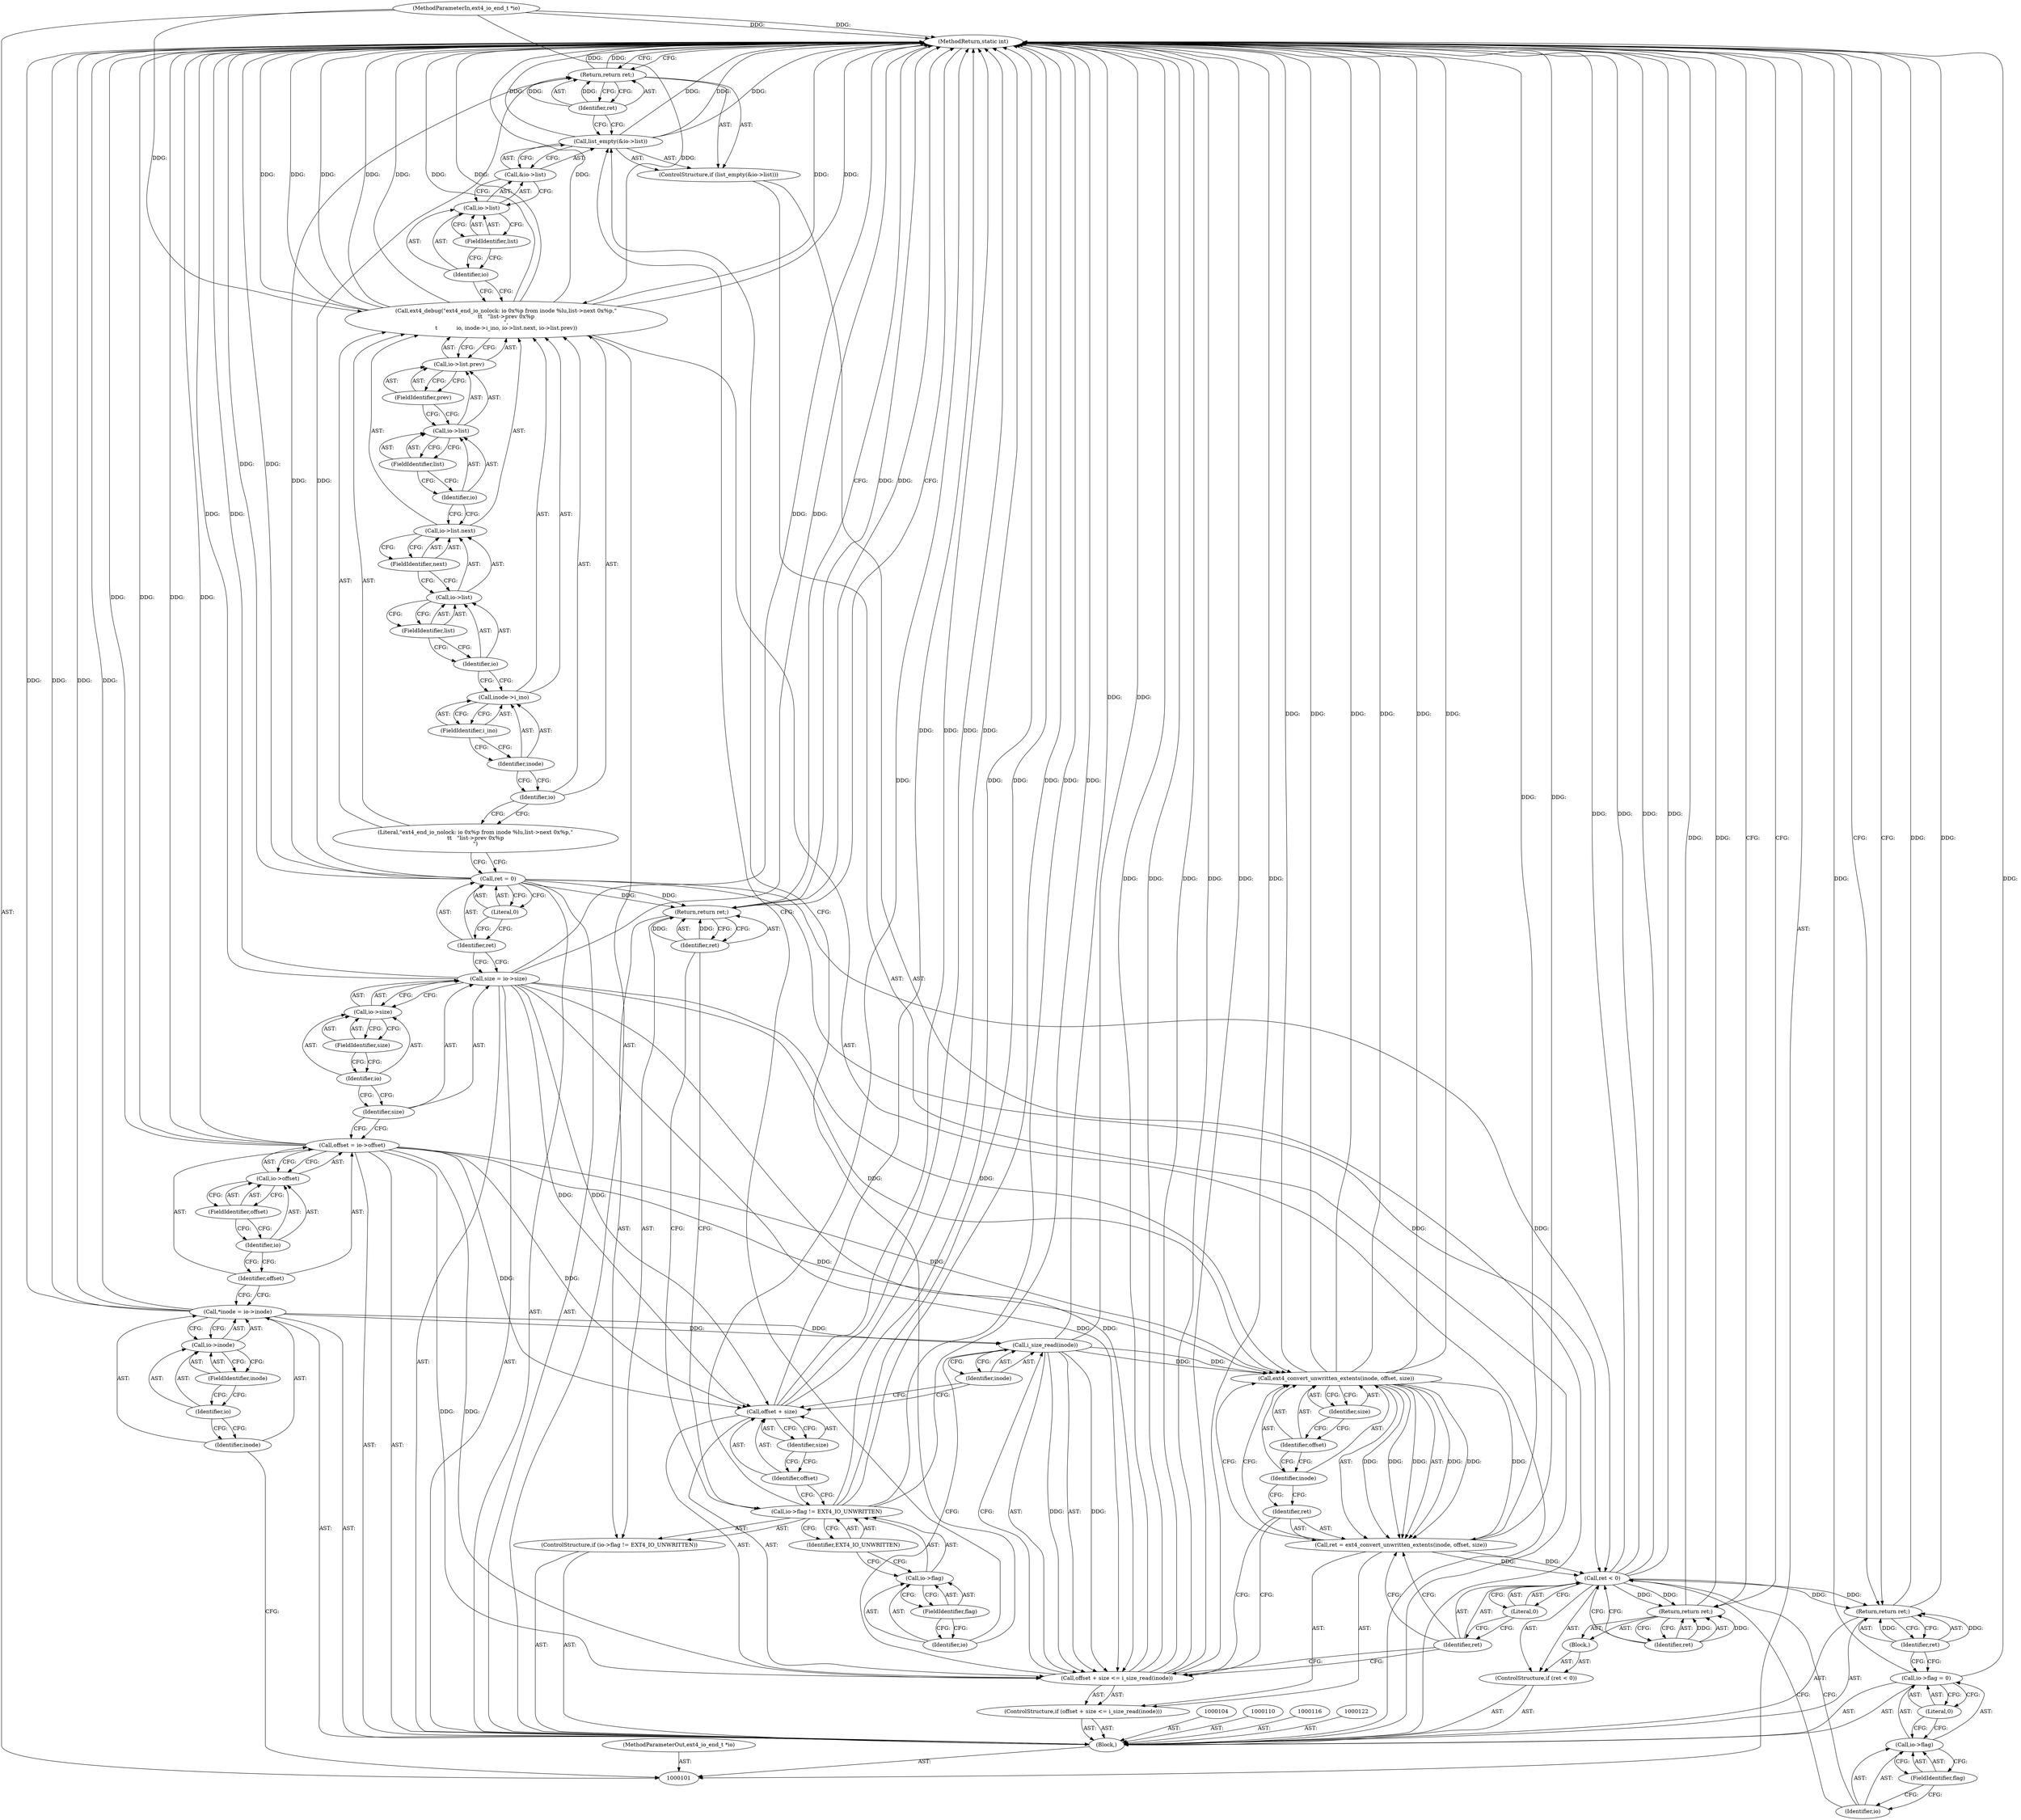 digraph "1_linux_744692dc059845b2a3022119871846e74d4f6e11_4" {
"1000185" [label="(MethodReturn,static int)"];
"1000102" [label="(MethodParameterIn,ext4_io_end_t *io)"];
"1000257" [label="(MethodParameterOut,ext4_io_end_t *io)"];
"1000128" [label="(Identifier,io)"];
"1000129" [label="(Call,inode->i_ino)"];
"1000130" [label="(Identifier,inode)"];
"1000131" [label="(FieldIdentifier,i_ino)"];
"1000132" [label="(Call,io->list.next)"];
"1000133" [label="(Call,io->list)"];
"1000134" [label="(Identifier,io)"];
"1000135" [label="(FieldIdentifier,list)"];
"1000136" [label="(FieldIdentifier,next)"];
"1000137" [label="(Call,io->list.prev)"];
"1000138" [label="(Call,io->list)"];
"1000139" [label="(Identifier,io)"];
"1000140" [label="(FieldIdentifier,list)"];
"1000141" [label="(FieldIdentifier,prev)"];
"1000142" [label="(ControlStructure,if (list_empty(&io->list)))"];
"1000144" [label="(Call,&io->list)"];
"1000145" [label="(Call,io->list)"];
"1000146" [label="(Identifier,io)"];
"1000147" [label="(FieldIdentifier,list)"];
"1000143" [label="(Call,list_empty(&io->list))"];
"1000148" [label="(Return,return ret;)"];
"1000149" [label="(Identifier,ret)"];
"1000154" [label="(FieldIdentifier,flag)"];
"1000155" [label="(Identifier,EXT4_IO_UNWRITTEN)"];
"1000150" [label="(ControlStructure,if (io->flag != EXT4_IO_UNWRITTEN))"];
"1000151" [label="(Call,io->flag != EXT4_IO_UNWRITTEN)"];
"1000152" [label="(Call,io->flag)"];
"1000153" [label="(Identifier,io)"];
"1000157" [label="(Identifier,ret)"];
"1000156" [label="(Return,return ret;)"];
"1000158" [label="(ControlStructure,if (offset + size <= i_size_read(inode)))"];
"1000162" [label="(Identifier,size)"];
"1000163" [label="(Call,i_size_read(inode))"];
"1000164" [label="(Identifier,inode)"];
"1000159" [label="(Call,offset + size <= i_size_read(inode))"];
"1000160" [label="(Call,offset + size)"];
"1000161" [label="(Identifier,offset)"];
"1000165" [label="(Call,ret = ext4_convert_unwritten_extents(inode, offset, size))"];
"1000166" [label="(Identifier,ret)"];
"1000168" [label="(Identifier,inode)"];
"1000169" [label="(Identifier,offset)"];
"1000170" [label="(Identifier,size)"];
"1000167" [label="(Call,ext4_convert_unwritten_extents(inode, offset, size))"];
"1000103" [label="(Block,)"];
"1000174" [label="(Literal,0)"];
"1000175" [label="(Block,)"];
"1000171" [label="(ControlStructure,if (ret < 0))"];
"1000172" [label="(Call,ret < 0)"];
"1000173" [label="(Identifier,ret)"];
"1000176" [label="(Return,return ret;)"];
"1000177" [label="(Identifier,ret)"];
"1000178" [label="(Call,io->flag = 0)"];
"1000179" [label="(Call,io->flag)"];
"1000180" [label="(Identifier,io)"];
"1000182" [label="(Literal,0)"];
"1000181" [label="(FieldIdentifier,flag)"];
"1000105" [label="(Call,*inode = io->inode)"];
"1000106" [label="(Identifier,inode)"];
"1000107" [label="(Call,io->inode)"];
"1000108" [label="(Identifier,io)"];
"1000109" [label="(FieldIdentifier,inode)"];
"1000183" [label="(Return,return ret;)"];
"1000184" [label="(Identifier,ret)"];
"1000113" [label="(Call,io->offset)"];
"1000114" [label="(Identifier,io)"];
"1000115" [label="(FieldIdentifier,offset)"];
"1000111" [label="(Call,offset = io->offset)"];
"1000112" [label="(Identifier,offset)"];
"1000119" [label="(Call,io->size)"];
"1000120" [label="(Identifier,io)"];
"1000121" [label="(FieldIdentifier,size)"];
"1000117" [label="(Call,size = io->size)"];
"1000118" [label="(Identifier,size)"];
"1000125" [label="(Literal,0)"];
"1000123" [label="(Call,ret = 0)"];
"1000124" [label="(Identifier,ret)"];
"1000126" [label="(Call,ext4_debug(\"ext4_end_io_nolock: io 0x%p from inode %lu,list->next 0x%p,\"\n\t\t   \"list->prev 0x%p\n\",\n\t           io, inode->i_ino, io->list.next, io->list.prev))"];
"1000127" [label="(Literal,\"ext4_end_io_nolock: io 0x%p from inode %lu,list->next 0x%p,\"\n\t\t   \"list->prev 0x%p\n\")"];
"1000185" -> "1000101"  [label="AST: "];
"1000185" -> "1000148"  [label="CFG: "];
"1000185" -> "1000156"  [label="CFG: "];
"1000185" -> "1000176"  [label="CFG: "];
"1000185" -> "1000183"  [label="CFG: "];
"1000183" -> "1000185"  [label="DDG: "];
"1000148" -> "1000185"  [label="DDG: "];
"1000172" -> "1000185"  [label="DDG: "];
"1000172" -> "1000185"  [label="DDG: "];
"1000167" -> "1000185"  [label="DDG: "];
"1000167" -> "1000185"  [label="DDG: "];
"1000167" -> "1000185"  [label="DDG: "];
"1000178" -> "1000185"  [label="DDG: "];
"1000159" -> "1000185"  [label="DDG: "];
"1000159" -> "1000185"  [label="DDG: "];
"1000159" -> "1000185"  [label="DDG: "];
"1000151" -> "1000185"  [label="DDG: "];
"1000151" -> "1000185"  [label="DDG: "];
"1000151" -> "1000185"  [label="DDG: "];
"1000117" -> "1000185"  [label="DDG: "];
"1000117" -> "1000185"  [label="DDG: "];
"1000143" -> "1000185"  [label="DDG: "];
"1000143" -> "1000185"  [label="DDG: "];
"1000126" -> "1000185"  [label="DDG: "];
"1000126" -> "1000185"  [label="DDG: "];
"1000126" -> "1000185"  [label="DDG: "];
"1000126" -> "1000185"  [label="DDG: "];
"1000126" -> "1000185"  [label="DDG: "];
"1000163" -> "1000185"  [label="DDG: "];
"1000105" -> "1000185"  [label="DDG: "];
"1000105" -> "1000185"  [label="DDG: "];
"1000165" -> "1000185"  [label="DDG: "];
"1000102" -> "1000185"  [label="DDG: "];
"1000111" -> "1000185"  [label="DDG: "];
"1000111" -> "1000185"  [label="DDG: "];
"1000160" -> "1000185"  [label="DDG: "];
"1000160" -> "1000185"  [label="DDG: "];
"1000123" -> "1000185"  [label="DDG: "];
"1000156" -> "1000185"  [label="DDG: "];
"1000176" -> "1000185"  [label="DDG: "];
"1000102" -> "1000101"  [label="AST: "];
"1000102" -> "1000185"  [label="DDG: "];
"1000102" -> "1000126"  [label="DDG: "];
"1000257" -> "1000101"  [label="AST: "];
"1000128" -> "1000126"  [label="AST: "];
"1000128" -> "1000127"  [label="CFG: "];
"1000130" -> "1000128"  [label="CFG: "];
"1000129" -> "1000126"  [label="AST: "];
"1000129" -> "1000131"  [label="CFG: "];
"1000130" -> "1000129"  [label="AST: "];
"1000131" -> "1000129"  [label="AST: "];
"1000134" -> "1000129"  [label="CFG: "];
"1000130" -> "1000129"  [label="AST: "];
"1000130" -> "1000128"  [label="CFG: "];
"1000131" -> "1000130"  [label="CFG: "];
"1000131" -> "1000129"  [label="AST: "];
"1000131" -> "1000130"  [label="CFG: "];
"1000129" -> "1000131"  [label="CFG: "];
"1000132" -> "1000126"  [label="AST: "];
"1000132" -> "1000136"  [label="CFG: "];
"1000133" -> "1000132"  [label="AST: "];
"1000136" -> "1000132"  [label="AST: "];
"1000139" -> "1000132"  [label="CFG: "];
"1000133" -> "1000132"  [label="AST: "];
"1000133" -> "1000135"  [label="CFG: "];
"1000134" -> "1000133"  [label="AST: "];
"1000135" -> "1000133"  [label="AST: "];
"1000136" -> "1000133"  [label="CFG: "];
"1000134" -> "1000133"  [label="AST: "];
"1000134" -> "1000129"  [label="CFG: "];
"1000135" -> "1000134"  [label="CFG: "];
"1000135" -> "1000133"  [label="AST: "];
"1000135" -> "1000134"  [label="CFG: "];
"1000133" -> "1000135"  [label="CFG: "];
"1000136" -> "1000132"  [label="AST: "];
"1000136" -> "1000133"  [label="CFG: "];
"1000132" -> "1000136"  [label="CFG: "];
"1000137" -> "1000126"  [label="AST: "];
"1000137" -> "1000141"  [label="CFG: "];
"1000138" -> "1000137"  [label="AST: "];
"1000141" -> "1000137"  [label="AST: "];
"1000126" -> "1000137"  [label="CFG: "];
"1000138" -> "1000137"  [label="AST: "];
"1000138" -> "1000140"  [label="CFG: "];
"1000139" -> "1000138"  [label="AST: "];
"1000140" -> "1000138"  [label="AST: "];
"1000141" -> "1000138"  [label="CFG: "];
"1000139" -> "1000138"  [label="AST: "];
"1000139" -> "1000132"  [label="CFG: "];
"1000140" -> "1000139"  [label="CFG: "];
"1000140" -> "1000138"  [label="AST: "];
"1000140" -> "1000139"  [label="CFG: "];
"1000138" -> "1000140"  [label="CFG: "];
"1000141" -> "1000137"  [label="AST: "];
"1000141" -> "1000138"  [label="CFG: "];
"1000137" -> "1000141"  [label="CFG: "];
"1000142" -> "1000103"  [label="AST: "];
"1000143" -> "1000142"  [label="AST: "];
"1000148" -> "1000142"  [label="AST: "];
"1000144" -> "1000143"  [label="AST: "];
"1000144" -> "1000145"  [label="CFG: "];
"1000145" -> "1000144"  [label="AST: "];
"1000143" -> "1000144"  [label="CFG: "];
"1000145" -> "1000144"  [label="AST: "];
"1000145" -> "1000147"  [label="CFG: "];
"1000146" -> "1000145"  [label="AST: "];
"1000147" -> "1000145"  [label="AST: "];
"1000144" -> "1000145"  [label="CFG: "];
"1000146" -> "1000145"  [label="AST: "];
"1000146" -> "1000126"  [label="CFG: "];
"1000147" -> "1000146"  [label="CFG: "];
"1000147" -> "1000145"  [label="AST: "];
"1000147" -> "1000146"  [label="CFG: "];
"1000145" -> "1000147"  [label="CFG: "];
"1000143" -> "1000142"  [label="AST: "];
"1000143" -> "1000144"  [label="CFG: "];
"1000144" -> "1000143"  [label="AST: "];
"1000149" -> "1000143"  [label="CFG: "];
"1000153" -> "1000143"  [label="CFG: "];
"1000143" -> "1000185"  [label="DDG: "];
"1000143" -> "1000185"  [label="DDG: "];
"1000148" -> "1000142"  [label="AST: "];
"1000148" -> "1000149"  [label="CFG: "];
"1000149" -> "1000148"  [label="AST: "];
"1000185" -> "1000148"  [label="CFG: "];
"1000148" -> "1000185"  [label="DDG: "];
"1000149" -> "1000148"  [label="DDG: "];
"1000123" -> "1000148"  [label="DDG: "];
"1000149" -> "1000148"  [label="AST: "];
"1000149" -> "1000143"  [label="CFG: "];
"1000148" -> "1000149"  [label="CFG: "];
"1000149" -> "1000148"  [label="DDG: "];
"1000154" -> "1000152"  [label="AST: "];
"1000154" -> "1000153"  [label="CFG: "];
"1000152" -> "1000154"  [label="CFG: "];
"1000155" -> "1000151"  [label="AST: "];
"1000155" -> "1000152"  [label="CFG: "];
"1000151" -> "1000155"  [label="CFG: "];
"1000150" -> "1000103"  [label="AST: "];
"1000151" -> "1000150"  [label="AST: "];
"1000156" -> "1000150"  [label="AST: "];
"1000151" -> "1000150"  [label="AST: "];
"1000151" -> "1000155"  [label="CFG: "];
"1000152" -> "1000151"  [label="AST: "];
"1000155" -> "1000151"  [label="AST: "];
"1000157" -> "1000151"  [label="CFG: "];
"1000161" -> "1000151"  [label="CFG: "];
"1000151" -> "1000185"  [label="DDG: "];
"1000151" -> "1000185"  [label="DDG: "];
"1000151" -> "1000185"  [label="DDG: "];
"1000152" -> "1000151"  [label="AST: "];
"1000152" -> "1000154"  [label="CFG: "];
"1000153" -> "1000152"  [label="AST: "];
"1000154" -> "1000152"  [label="AST: "];
"1000155" -> "1000152"  [label="CFG: "];
"1000153" -> "1000152"  [label="AST: "];
"1000153" -> "1000143"  [label="CFG: "];
"1000154" -> "1000153"  [label="CFG: "];
"1000157" -> "1000156"  [label="AST: "];
"1000157" -> "1000151"  [label="CFG: "];
"1000156" -> "1000157"  [label="CFG: "];
"1000157" -> "1000156"  [label="DDG: "];
"1000156" -> "1000150"  [label="AST: "];
"1000156" -> "1000157"  [label="CFG: "];
"1000157" -> "1000156"  [label="AST: "];
"1000185" -> "1000156"  [label="CFG: "];
"1000156" -> "1000185"  [label="DDG: "];
"1000157" -> "1000156"  [label="DDG: "];
"1000123" -> "1000156"  [label="DDG: "];
"1000158" -> "1000103"  [label="AST: "];
"1000159" -> "1000158"  [label="AST: "];
"1000165" -> "1000158"  [label="AST: "];
"1000162" -> "1000160"  [label="AST: "];
"1000162" -> "1000161"  [label="CFG: "];
"1000160" -> "1000162"  [label="CFG: "];
"1000163" -> "1000159"  [label="AST: "];
"1000163" -> "1000164"  [label="CFG: "];
"1000164" -> "1000163"  [label="AST: "];
"1000159" -> "1000163"  [label="CFG: "];
"1000163" -> "1000185"  [label="DDG: "];
"1000163" -> "1000159"  [label="DDG: "];
"1000105" -> "1000163"  [label="DDG: "];
"1000163" -> "1000167"  [label="DDG: "];
"1000164" -> "1000163"  [label="AST: "];
"1000164" -> "1000160"  [label="CFG: "];
"1000163" -> "1000164"  [label="CFG: "];
"1000159" -> "1000158"  [label="AST: "];
"1000159" -> "1000163"  [label="CFG: "];
"1000160" -> "1000159"  [label="AST: "];
"1000163" -> "1000159"  [label="AST: "];
"1000166" -> "1000159"  [label="CFG: "];
"1000173" -> "1000159"  [label="CFG: "];
"1000159" -> "1000185"  [label="DDG: "];
"1000159" -> "1000185"  [label="DDG: "];
"1000159" -> "1000185"  [label="DDG: "];
"1000111" -> "1000159"  [label="DDG: "];
"1000117" -> "1000159"  [label="DDG: "];
"1000163" -> "1000159"  [label="DDG: "];
"1000160" -> "1000159"  [label="AST: "];
"1000160" -> "1000162"  [label="CFG: "];
"1000161" -> "1000160"  [label="AST: "];
"1000162" -> "1000160"  [label="AST: "];
"1000164" -> "1000160"  [label="CFG: "];
"1000160" -> "1000185"  [label="DDG: "];
"1000160" -> "1000185"  [label="DDG: "];
"1000111" -> "1000160"  [label="DDG: "];
"1000117" -> "1000160"  [label="DDG: "];
"1000161" -> "1000160"  [label="AST: "];
"1000161" -> "1000151"  [label="CFG: "];
"1000162" -> "1000161"  [label="CFG: "];
"1000165" -> "1000158"  [label="AST: "];
"1000165" -> "1000167"  [label="CFG: "];
"1000166" -> "1000165"  [label="AST: "];
"1000167" -> "1000165"  [label="AST: "];
"1000173" -> "1000165"  [label="CFG: "];
"1000165" -> "1000185"  [label="DDG: "];
"1000167" -> "1000165"  [label="DDG: "];
"1000167" -> "1000165"  [label="DDG: "];
"1000167" -> "1000165"  [label="DDG: "];
"1000165" -> "1000172"  [label="DDG: "];
"1000166" -> "1000165"  [label="AST: "];
"1000166" -> "1000159"  [label="CFG: "];
"1000168" -> "1000166"  [label="CFG: "];
"1000168" -> "1000167"  [label="AST: "];
"1000168" -> "1000166"  [label="CFG: "];
"1000169" -> "1000168"  [label="CFG: "];
"1000169" -> "1000167"  [label="AST: "];
"1000169" -> "1000168"  [label="CFG: "];
"1000170" -> "1000169"  [label="CFG: "];
"1000170" -> "1000167"  [label="AST: "];
"1000170" -> "1000169"  [label="CFG: "];
"1000167" -> "1000170"  [label="CFG: "];
"1000167" -> "1000165"  [label="AST: "];
"1000167" -> "1000170"  [label="CFG: "];
"1000168" -> "1000167"  [label="AST: "];
"1000169" -> "1000167"  [label="AST: "];
"1000170" -> "1000167"  [label="AST: "];
"1000165" -> "1000167"  [label="CFG: "];
"1000167" -> "1000185"  [label="DDG: "];
"1000167" -> "1000185"  [label="DDG: "];
"1000167" -> "1000185"  [label="DDG: "];
"1000167" -> "1000165"  [label="DDG: "];
"1000167" -> "1000165"  [label="DDG: "];
"1000167" -> "1000165"  [label="DDG: "];
"1000163" -> "1000167"  [label="DDG: "];
"1000111" -> "1000167"  [label="DDG: "];
"1000117" -> "1000167"  [label="DDG: "];
"1000103" -> "1000101"  [label="AST: "];
"1000104" -> "1000103"  [label="AST: "];
"1000105" -> "1000103"  [label="AST: "];
"1000110" -> "1000103"  [label="AST: "];
"1000111" -> "1000103"  [label="AST: "];
"1000116" -> "1000103"  [label="AST: "];
"1000117" -> "1000103"  [label="AST: "];
"1000122" -> "1000103"  [label="AST: "];
"1000123" -> "1000103"  [label="AST: "];
"1000126" -> "1000103"  [label="AST: "];
"1000142" -> "1000103"  [label="AST: "];
"1000150" -> "1000103"  [label="AST: "];
"1000158" -> "1000103"  [label="AST: "];
"1000171" -> "1000103"  [label="AST: "];
"1000178" -> "1000103"  [label="AST: "];
"1000183" -> "1000103"  [label="AST: "];
"1000174" -> "1000172"  [label="AST: "];
"1000174" -> "1000173"  [label="CFG: "];
"1000172" -> "1000174"  [label="CFG: "];
"1000175" -> "1000171"  [label="AST: "];
"1000176" -> "1000175"  [label="AST: "];
"1000171" -> "1000103"  [label="AST: "];
"1000172" -> "1000171"  [label="AST: "];
"1000175" -> "1000171"  [label="AST: "];
"1000172" -> "1000171"  [label="AST: "];
"1000172" -> "1000174"  [label="CFG: "];
"1000173" -> "1000172"  [label="AST: "];
"1000174" -> "1000172"  [label="AST: "];
"1000177" -> "1000172"  [label="CFG: "];
"1000180" -> "1000172"  [label="CFG: "];
"1000172" -> "1000185"  [label="DDG: "];
"1000172" -> "1000185"  [label="DDG: "];
"1000165" -> "1000172"  [label="DDG: "];
"1000123" -> "1000172"  [label="DDG: "];
"1000172" -> "1000176"  [label="DDG: "];
"1000172" -> "1000183"  [label="DDG: "];
"1000173" -> "1000172"  [label="AST: "];
"1000173" -> "1000165"  [label="CFG: "];
"1000173" -> "1000159"  [label="CFG: "];
"1000174" -> "1000173"  [label="CFG: "];
"1000176" -> "1000175"  [label="AST: "];
"1000176" -> "1000177"  [label="CFG: "];
"1000177" -> "1000176"  [label="AST: "];
"1000185" -> "1000176"  [label="CFG: "];
"1000176" -> "1000185"  [label="DDG: "];
"1000177" -> "1000176"  [label="DDG: "];
"1000172" -> "1000176"  [label="DDG: "];
"1000177" -> "1000176"  [label="AST: "];
"1000177" -> "1000172"  [label="CFG: "];
"1000176" -> "1000177"  [label="CFG: "];
"1000177" -> "1000176"  [label="DDG: "];
"1000178" -> "1000103"  [label="AST: "];
"1000178" -> "1000182"  [label="CFG: "];
"1000179" -> "1000178"  [label="AST: "];
"1000182" -> "1000178"  [label="AST: "];
"1000184" -> "1000178"  [label="CFG: "];
"1000178" -> "1000185"  [label="DDG: "];
"1000179" -> "1000178"  [label="AST: "];
"1000179" -> "1000181"  [label="CFG: "];
"1000180" -> "1000179"  [label="AST: "];
"1000181" -> "1000179"  [label="AST: "];
"1000182" -> "1000179"  [label="CFG: "];
"1000180" -> "1000179"  [label="AST: "];
"1000180" -> "1000172"  [label="CFG: "];
"1000181" -> "1000180"  [label="CFG: "];
"1000182" -> "1000178"  [label="AST: "];
"1000182" -> "1000179"  [label="CFG: "];
"1000178" -> "1000182"  [label="CFG: "];
"1000181" -> "1000179"  [label="AST: "];
"1000181" -> "1000180"  [label="CFG: "];
"1000179" -> "1000181"  [label="CFG: "];
"1000105" -> "1000103"  [label="AST: "];
"1000105" -> "1000107"  [label="CFG: "];
"1000106" -> "1000105"  [label="AST: "];
"1000107" -> "1000105"  [label="AST: "];
"1000112" -> "1000105"  [label="CFG: "];
"1000105" -> "1000185"  [label="DDG: "];
"1000105" -> "1000185"  [label="DDG: "];
"1000105" -> "1000163"  [label="DDG: "];
"1000106" -> "1000105"  [label="AST: "];
"1000106" -> "1000101"  [label="CFG: "];
"1000108" -> "1000106"  [label="CFG: "];
"1000107" -> "1000105"  [label="AST: "];
"1000107" -> "1000109"  [label="CFG: "];
"1000108" -> "1000107"  [label="AST: "];
"1000109" -> "1000107"  [label="AST: "];
"1000105" -> "1000107"  [label="CFG: "];
"1000108" -> "1000107"  [label="AST: "];
"1000108" -> "1000106"  [label="CFG: "];
"1000109" -> "1000108"  [label="CFG: "];
"1000109" -> "1000107"  [label="AST: "];
"1000109" -> "1000108"  [label="CFG: "];
"1000107" -> "1000109"  [label="CFG: "];
"1000183" -> "1000103"  [label="AST: "];
"1000183" -> "1000184"  [label="CFG: "];
"1000184" -> "1000183"  [label="AST: "];
"1000185" -> "1000183"  [label="CFG: "];
"1000183" -> "1000185"  [label="DDG: "];
"1000184" -> "1000183"  [label="DDG: "];
"1000172" -> "1000183"  [label="DDG: "];
"1000184" -> "1000183"  [label="AST: "];
"1000184" -> "1000178"  [label="CFG: "];
"1000183" -> "1000184"  [label="CFG: "];
"1000184" -> "1000183"  [label="DDG: "];
"1000113" -> "1000111"  [label="AST: "];
"1000113" -> "1000115"  [label="CFG: "];
"1000114" -> "1000113"  [label="AST: "];
"1000115" -> "1000113"  [label="AST: "];
"1000111" -> "1000113"  [label="CFG: "];
"1000114" -> "1000113"  [label="AST: "];
"1000114" -> "1000112"  [label="CFG: "];
"1000115" -> "1000114"  [label="CFG: "];
"1000115" -> "1000113"  [label="AST: "];
"1000115" -> "1000114"  [label="CFG: "];
"1000113" -> "1000115"  [label="CFG: "];
"1000111" -> "1000103"  [label="AST: "];
"1000111" -> "1000113"  [label="CFG: "];
"1000112" -> "1000111"  [label="AST: "];
"1000113" -> "1000111"  [label="AST: "];
"1000118" -> "1000111"  [label="CFG: "];
"1000111" -> "1000185"  [label="DDG: "];
"1000111" -> "1000185"  [label="DDG: "];
"1000111" -> "1000159"  [label="DDG: "];
"1000111" -> "1000160"  [label="DDG: "];
"1000111" -> "1000167"  [label="DDG: "];
"1000112" -> "1000111"  [label="AST: "];
"1000112" -> "1000105"  [label="CFG: "];
"1000114" -> "1000112"  [label="CFG: "];
"1000119" -> "1000117"  [label="AST: "];
"1000119" -> "1000121"  [label="CFG: "];
"1000120" -> "1000119"  [label="AST: "];
"1000121" -> "1000119"  [label="AST: "];
"1000117" -> "1000119"  [label="CFG: "];
"1000120" -> "1000119"  [label="AST: "];
"1000120" -> "1000118"  [label="CFG: "];
"1000121" -> "1000120"  [label="CFG: "];
"1000121" -> "1000119"  [label="AST: "];
"1000121" -> "1000120"  [label="CFG: "];
"1000119" -> "1000121"  [label="CFG: "];
"1000117" -> "1000103"  [label="AST: "];
"1000117" -> "1000119"  [label="CFG: "];
"1000118" -> "1000117"  [label="AST: "];
"1000119" -> "1000117"  [label="AST: "];
"1000124" -> "1000117"  [label="CFG: "];
"1000117" -> "1000185"  [label="DDG: "];
"1000117" -> "1000185"  [label="DDG: "];
"1000117" -> "1000159"  [label="DDG: "];
"1000117" -> "1000160"  [label="DDG: "];
"1000117" -> "1000167"  [label="DDG: "];
"1000118" -> "1000117"  [label="AST: "];
"1000118" -> "1000111"  [label="CFG: "];
"1000120" -> "1000118"  [label="CFG: "];
"1000125" -> "1000123"  [label="AST: "];
"1000125" -> "1000124"  [label="CFG: "];
"1000123" -> "1000125"  [label="CFG: "];
"1000123" -> "1000103"  [label="AST: "];
"1000123" -> "1000125"  [label="CFG: "];
"1000124" -> "1000123"  [label="AST: "];
"1000125" -> "1000123"  [label="AST: "];
"1000127" -> "1000123"  [label="CFG: "];
"1000123" -> "1000185"  [label="DDG: "];
"1000123" -> "1000148"  [label="DDG: "];
"1000123" -> "1000156"  [label="DDG: "];
"1000123" -> "1000172"  [label="DDG: "];
"1000124" -> "1000123"  [label="AST: "];
"1000124" -> "1000117"  [label="CFG: "];
"1000125" -> "1000124"  [label="CFG: "];
"1000126" -> "1000103"  [label="AST: "];
"1000126" -> "1000137"  [label="CFG: "];
"1000127" -> "1000126"  [label="AST: "];
"1000128" -> "1000126"  [label="AST: "];
"1000129" -> "1000126"  [label="AST: "];
"1000132" -> "1000126"  [label="AST: "];
"1000137" -> "1000126"  [label="AST: "];
"1000146" -> "1000126"  [label="CFG: "];
"1000126" -> "1000185"  [label="DDG: "];
"1000126" -> "1000185"  [label="DDG: "];
"1000126" -> "1000185"  [label="DDG: "];
"1000126" -> "1000185"  [label="DDG: "];
"1000126" -> "1000185"  [label="DDG: "];
"1000102" -> "1000126"  [label="DDG: "];
"1000127" -> "1000126"  [label="AST: "];
"1000127" -> "1000123"  [label="CFG: "];
"1000128" -> "1000127"  [label="CFG: "];
}
